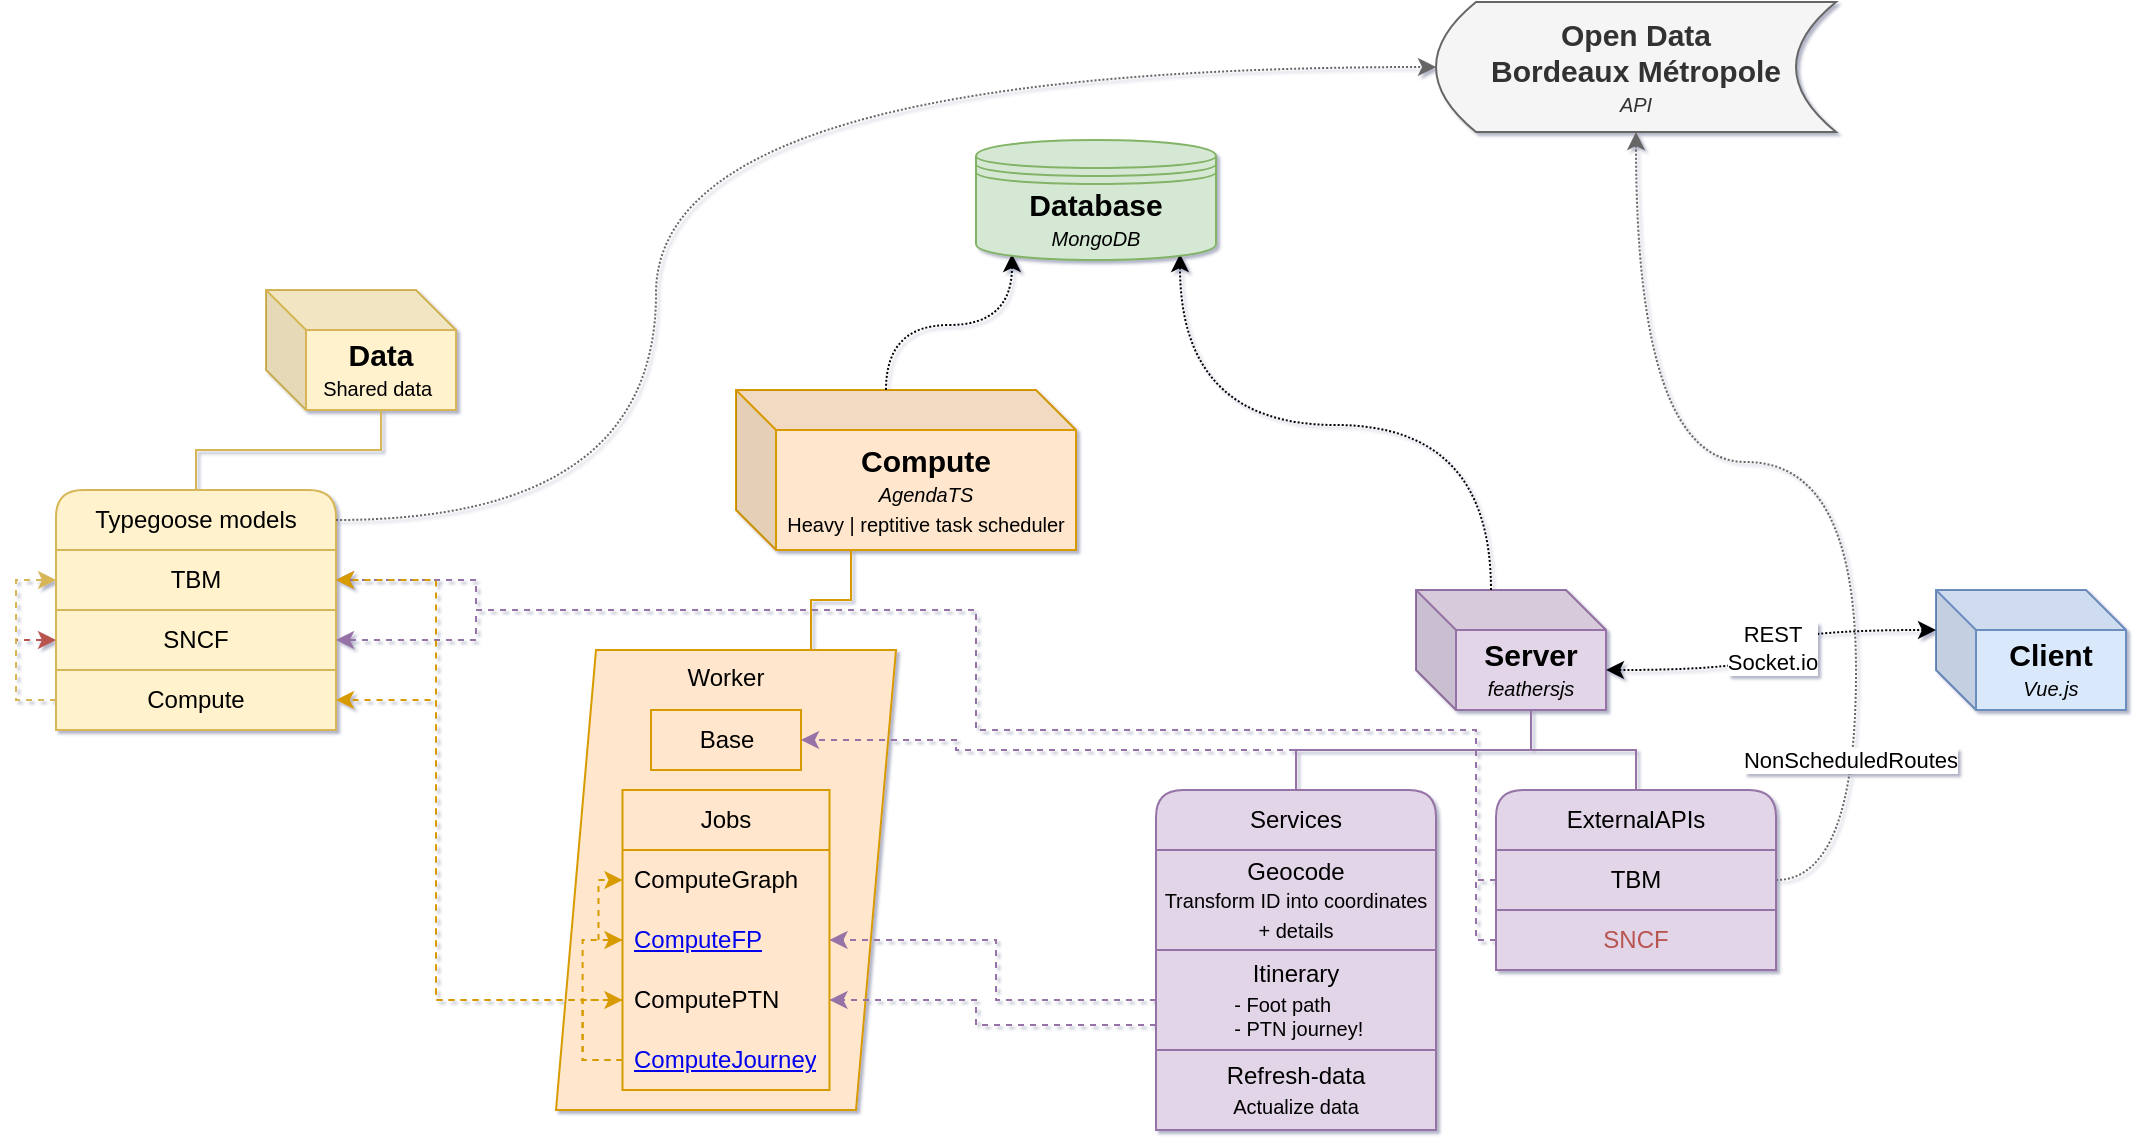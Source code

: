 <mxfile version="24.0.1" type="device" pages="2">
  <diagram name="Functionnal overview" id="2YBvvXClWsGukQMizWep">
    <mxGraphModel dx="1434" dy="762" grid="1" gridSize="10" guides="1" tooltips="1" connect="1" arrows="1" fold="1" page="1" pageScale="1" pageWidth="1169" pageHeight="827" math="1" shadow="1">
      <root>
        <mxCell id="0" />
        <mxCell id="1" parent="0" />
        <mxCell id="46zD2plW6vGTfu_QNHGa-10" style="edgeStyle=orthogonalEdgeStyle;rounded=0;orthogonalLoop=1;jettySize=auto;html=1;exitX=0;exitY=0;exitDx=57.5;exitDy=60;exitPerimeter=0;entryX=0.5;entryY=0;entryDx=0;entryDy=0;endArrow=none;endFill=0;fillColor=#fff2cc;strokeColor=#d6b656;" parent="1" source="46zD2plW6vGTfu_QNHGa-1" target="46zD2plW6vGTfu_QNHGa-12" edge="1">
          <mxGeometry relative="1" as="geometry">
            <mxPoint x="105" y="255" as="targetPoint" />
          </mxGeometry>
        </mxCell>
        <mxCell id="46zD2plW6vGTfu_QNHGa-1" value="&lt;b&gt;&lt;font style=&quot;font-size: 15px;&quot;&gt;Data&lt;/font&gt;&lt;/b&gt;&lt;br&gt;&lt;font style=&quot;font-size: 10px;&quot;&gt;Shared data&lt;/font&gt;&amp;nbsp;" style="shape=cube;whiteSpace=wrap;html=1;boundedLbl=1;backgroundOutline=1;darkOpacity=0.05;darkOpacity2=0.1;fillColor=#fff2cc;strokeColor=#d6b656;" parent="1" vertex="1">
          <mxGeometry x="135" y="155" width="95" height="60" as="geometry" />
        </mxCell>
        <mxCell id="46zD2plW6vGTfu_QNHGa-35" style="edgeStyle=orthogonalEdgeStyle;rounded=0;orthogonalLoop=1;jettySize=auto;html=1;exitX=0;exitY=0;exitDx=57.5;exitDy=60;exitPerimeter=0;entryX=0.75;entryY=0;entryDx=0;entryDy=0;endArrow=none;endFill=0;fillColor=#ffe6cc;strokeColor=#d79b00;" parent="1" source="46zD2plW6vGTfu_QNHGa-5" target="46zD2plW6vGTfu_QNHGa-37" edge="1">
          <mxGeometry relative="1" as="geometry">
            <mxPoint x="411.85" y="325.34" as="targetPoint" />
          </mxGeometry>
        </mxCell>
        <mxCell id="46zD2plW6vGTfu_QNHGa-5" value="&lt;font style=&quot;font-size: 15px;&quot;&gt;&lt;b&gt;Compute&lt;/b&gt;&lt;br&gt;&lt;/font&gt;&lt;font style=&quot;font-size: 10px;&quot;&gt;&lt;i&gt;AgendaTS&lt;/i&gt;&lt;br&gt;Heavy | reptitive task scheduler&lt;br&gt;&lt;/font&gt;" style="shape=cube;whiteSpace=wrap;html=1;boundedLbl=1;backgroundOutline=1;darkOpacity=0.05;darkOpacity2=0.1;fillColor=#ffe6cc;strokeColor=#d79b00;" parent="1" vertex="1">
          <mxGeometry x="370" y="205" width="170" height="80" as="geometry" />
        </mxCell>
        <mxCell id="46zD2plW6vGTfu_QNHGa-65" style="edgeStyle=orthogonalEdgeStyle;rounded=0;orthogonalLoop=1;jettySize=auto;html=1;exitX=0;exitY=0;exitDx=57.5;exitDy=60;exitPerimeter=0;entryX=0.5;entryY=0;entryDx=0;entryDy=0;endArrow=none;endFill=0;fillColor=#e1d5e7;strokeColor=#9673a6;" parent="1" source="46zD2plW6vGTfu_QNHGa-6" target="46zD2plW6vGTfu_QNHGa-61" edge="1">
          <mxGeometry relative="1" as="geometry" />
        </mxCell>
        <mxCell id="46zD2plW6vGTfu_QNHGa-6" value="&lt;font style=&quot;font-size: 15px;&quot;&gt;&lt;b&gt;Server&lt;/b&gt;&lt;br&gt;&lt;/font&gt;&lt;i&gt;&lt;font style=&quot;font-size: 10px;&quot;&gt;feathersjs&lt;/font&gt;&lt;/i&gt;" style="shape=cube;whiteSpace=wrap;html=1;boundedLbl=1;backgroundOutline=1;darkOpacity=0.05;darkOpacity2=0.1;fillColor=#e1d5e7;strokeColor=#9673a6;" parent="1" vertex="1">
          <mxGeometry x="710" y="305" width="95" height="60" as="geometry" />
        </mxCell>
        <mxCell id="46zD2plW6vGTfu_QNHGa-7" value="&lt;font style=&quot;font-size: 15px;&quot;&gt;&lt;b&gt;Client&lt;/b&gt;&lt;br&gt;&lt;/font&gt;&lt;i&gt;&lt;font style=&quot;font-size: 10px;&quot;&gt;Vue.js&lt;/font&gt;&lt;/i&gt;" style="shape=cube;whiteSpace=wrap;html=1;boundedLbl=1;backgroundOutline=1;darkOpacity=0.05;darkOpacity2=0.1;fillColor=#dae8fc;strokeColor=#6c8ebf;" parent="1" vertex="1">
          <mxGeometry x="970" y="305" width="95" height="60" as="geometry" />
        </mxCell>
        <mxCell id="46zD2plW6vGTfu_QNHGa-12" value="Typegoose models" style="swimlane;fontStyle=0;childLayout=stackLayout;horizontal=1;startSize=30;horizontalStack=0;resizeParent=1;resizeParentMax=0;resizeLast=0;collapsible=1;marginBottom=0;whiteSpace=wrap;html=1;rounded=1;fillColor=#fff2cc;strokeColor=#d6b656;" parent="1" vertex="1">
          <mxGeometry x="30" y="255" width="140" height="120" as="geometry">
            <mxRectangle x="20" y="110" width="140" height="30" as="alternateBounds" />
          </mxGeometry>
        </mxCell>
        <mxCell id="46zD2plW6vGTfu_QNHGa-13" value="TBM" style="text;strokeColor=#d6b656;fillColor=#fff2cc;align=center;verticalAlign=middle;spacingLeft=4;spacingRight=4;overflow=hidden;points=[[0,0.5],[1,0.5]];portConstraint=eastwest;rotatable=0;whiteSpace=wrap;html=1;rounded=0;" parent="46zD2plW6vGTfu_QNHGa-12" vertex="1">
          <mxGeometry y="30" width="140" height="30" as="geometry" />
        </mxCell>
        <mxCell id="46zD2plW6vGTfu_QNHGa-14" value="SNCF" style="text;strokeColor=#d6b656;fillColor=#fff2cc;align=center;verticalAlign=middle;spacingLeft=4;spacingRight=4;overflow=hidden;points=[[0,0.5],[1,0.5]];portConstraint=eastwest;rotatable=0;whiteSpace=wrap;html=1;rounded=0;" parent="46zD2plW6vGTfu_QNHGa-12" vertex="1">
          <mxGeometry y="60" width="140" height="30" as="geometry" />
        </mxCell>
        <mxCell id="FIpBf7OPthsoOYok72RI-1" style="edgeStyle=orthogonalEdgeStyle;rounded=0;orthogonalLoop=1;jettySize=auto;html=1;exitX=0;exitY=0.5;exitDx=0;exitDy=0;entryX=0;entryY=0.5;entryDx=0;entryDy=0;fillColor=#f8cecc;strokeColor=#b85450;dashed=1;" parent="46zD2plW6vGTfu_QNHGa-12" source="46zD2plW6vGTfu_QNHGa-44" target="46zD2plW6vGTfu_QNHGa-14" edge="1">
          <mxGeometry relative="1" as="geometry">
            <Array as="points">
              <mxPoint x="-20" y="105" />
              <mxPoint x="-20" y="75" />
            </Array>
          </mxGeometry>
        </mxCell>
        <mxCell id="FIpBf7OPthsoOYok72RI-2" style="edgeStyle=orthogonalEdgeStyle;rounded=0;orthogonalLoop=1;jettySize=auto;html=1;exitX=0;exitY=0.5;exitDx=0;exitDy=0;entryX=0;entryY=0.5;entryDx=0;entryDy=0;dashed=1;fillColor=#fff2cc;strokeColor=#d6b656;" parent="46zD2plW6vGTfu_QNHGa-12" source="46zD2plW6vGTfu_QNHGa-44" target="46zD2plW6vGTfu_QNHGa-13" edge="1">
          <mxGeometry relative="1" as="geometry" />
        </mxCell>
        <mxCell id="46zD2plW6vGTfu_QNHGa-44" value="Compute" style="text;strokeColor=#d6b656;fillColor=#fff2cc;align=center;verticalAlign=middle;spacingLeft=4;spacingRight=4;overflow=hidden;points=[[0,0.5],[1,0.5]];portConstraint=eastwest;rotatable=0;whiteSpace=wrap;html=1;rounded=0;" parent="46zD2plW6vGTfu_QNHGa-12" vertex="1">
          <mxGeometry y="90" width="140" height="30" as="geometry" />
        </mxCell>
        <mxCell id="46zD2plW6vGTfu_QNHGa-19" style="edgeStyle=orthogonalEdgeStyle;rounded=0;orthogonalLoop=1;jettySize=auto;html=1;exitX=0;exitY=0;exitDx=0;exitDy=20;exitPerimeter=0;entryX=0;entryY=0;entryDx=95;entryDy=40;entryPerimeter=0;startArrow=classic;startFill=1;dashed=1;dashPattern=1 1;curved=1;" parent="1" source="46zD2plW6vGTfu_QNHGa-7" target="46zD2plW6vGTfu_QNHGa-6" edge="1">
          <mxGeometry relative="1" as="geometry" />
        </mxCell>
        <mxCell id="46zD2plW6vGTfu_QNHGa-21" value="REST&lt;br&gt;Socket.io" style="edgeLabel;html=1;align=center;verticalAlign=middle;resizable=0;points=[];fillOpacity=100;noLabel=0;" parent="46zD2plW6vGTfu_QNHGa-19" vertex="1" connectable="0">
          <mxGeometry x="-0.032" relative="1" as="geometry">
            <mxPoint y="2" as="offset" />
          </mxGeometry>
        </mxCell>
        <mxCell id="46zD2plW6vGTfu_QNHGa-40" value="" style="group" parent="1" vertex="1" connectable="0">
          <mxGeometry x="290" y="335" width="160" height="240" as="geometry" />
        </mxCell>
        <mxCell id="46zD2plW6vGTfu_QNHGa-37" value="Worker" style="shape=parallelogram;perimeter=parallelogramPerimeter;whiteSpace=wrap;html=1;fixedSize=1;verticalAlign=top;fillColor=#ffe6cc;strokeColor=#d79b00;" parent="46zD2plW6vGTfu_QNHGa-40" vertex="1">
          <mxGeometry x="-10" width="170" height="230" as="geometry" />
        </mxCell>
        <mxCell id="46zD2plW6vGTfu_QNHGa-22" value="Base" style="rounded=0;whiteSpace=wrap;html=1;fillColor=#ffe6cc;strokeColor=#d79b00;" parent="46zD2plW6vGTfu_QNHGa-40" vertex="1">
          <mxGeometry x="37.5" y="30" width="75" height="30" as="geometry" />
        </mxCell>
        <mxCell id="46zD2plW6vGTfu_QNHGa-26" value="Jobs" style="swimlane;fontStyle=0;childLayout=stackLayout;horizontal=1;startSize=30;horizontalStack=0;resizeParent=1;resizeParentMax=0;resizeLast=0;collapsible=1;marginBottom=0;whiteSpace=wrap;html=1;fillColor=#ffe6cc;strokeColor=#d79b00;" parent="46zD2plW6vGTfu_QNHGa-40" vertex="1">
          <mxGeometry x="23.25" y="70" width="103.5" height="150" as="geometry" />
        </mxCell>
        <mxCell id="MAVBR0wgXovAXx-NMAVN-1" value="ComputeGraph" style="text;strokeColor=none;fillColor=none;align=left;verticalAlign=middle;spacingLeft=4;spacingRight=4;overflow=hidden;points=[[0,0.5],[1,0.5]];portConstraint=eastwest;rotatable=0;whiteSpace=wrap;html=1;" parent="46zD2plW6vGTfu_QNHGa-26" vertex="1">
          <mxGeometry y="30" width="103.5" height="30" as="geometry" />
        </mxCell>
        <mxCell id="MAVBR0wgXovAXx-NMAVN-4" style="edgeStyle=orthogonalEdgeStyle;rounded=0;orthogonalLoop=1;jettySize=auto;html=1;exitX=0;exitY=0.5;exitDx=0;exitDy=0;dashed=1;fillColor=#ffe6cc;strokeColor=#d79b00;" parent="46zD2plW6vGTfu_QNHGa-26" source="46zD2plW6vGTfu_QNHGa-53" target="MAVBR0wgXovAXx-NMAVN-1" edge="1">
          <mxGeometry relative="1" as="geometry">
            <Array as="points">
              <mxPoint x="-12" y="75" />
              <mxPoint x="-12" y="45" />
            </Array>
          </mxGeometry>
        </mxCell>
        <mxCell id="46zD2plW6vGTfu_QNHGa-53" value="&lt;a href=&quot;data:page/id,O9cBC4W1JLo7c5aj3JH5&quot;&gt;ComputeFP&lt;/a&gt;" style="text;strokeColor=none;fillColor=none;align=left;verticalAlign=middle;spacingLeft=4;spacingRight=4;overflow=hidden;points=[[0,0.5],[1,0.5]];portConstraint=eastwest;rotatable=0;whiteSpace=wrap;html=1;" parent="46zD2plW6vGTfu_QNHGa-26" vertex="1">
          <mxGeometry y="60" width="103.5" height="30" as="geometry" />
        </mxCell>
        <mxCell id="46zD2plW6vGTfu_QNHGa-27" value="ComputePTN" style="text;strokeColor=none;fillColor=none;align=left;verticalAlign=middle;spacingLeft=4;spacingRight=4;overflow=hidden;points=[[0,0.5],[1,0.5]];portConstraint=eastwest;rotatable=0;whiteSpace=wrap;html=1;" parent="46zD2plW6vGTfu_QNHGa-26" vertex="1">
          <mxGeometry y="90" width="103.5" height="30" as="geometry" />
        </mxCell>
        <mxCell id="8HIQXFcYRMuegbu0OFg0-1" style="edgeStyle=orthogonalEdgeStyle;rounded=0;orthogonalLoop=1;jettySize=auto;html=1;exitX=0;exitY=0.5;exitDx=0;exitDy=0;entryX=0;entryY=0.5;entryDx=0;entryDy=0;dashed=1;fillColor=#ffe6cc;strokeColor=#d79b00;" parent="46zD2plW6vGTfu_QNHGa-26" source="MAVBR0wgXovAXx-NMAVN-2" target="46zD2plW6vGTfu_QNHGa-53" edge="1">
          <mxGeometry relative="1" as="geometry">
            <mxPoint x="-43.25" y="75" as="targetPoint" />
          </mxGeometry>
        </mxCell>
        <mxCell id="8HIQXFcYRMuegbu0OFg0-2" style="edgeStyle=orthogonalEdgeStyle;rounded=0;orthogonalLoop=1;jettySize=auto;html=1;exitX=0;exitY=0.5;exitDx=0;exitDy=0;dashed=1;fillColor=#ffe6cc;strokeColor=#d79b00;" parent="46zD2plW6vGTfu_QNHGa-26" source="MAVBR0wgXovAXx-NMAVN-2" target="46zD2plW6vGTfu_QNHGa-27" edge="1">
          <mxGeometry relative="1" as="geometry" />
        </mxCell>
        <mxCell id="MAVBR0wgXovAXx-NMAVN-2" value="&lt;a href=&quot;data:page/id,O9cBC4W1JLo7c5aj3JH5&quot;&gt;ComputeJourney&lt;/a&gt;" style="text;strokeColor=none;fillColor=none;align=left;verticalAlign=middle;spacingLeft=4;spacingRight=4;overflow=hidden;points=[[0,0.5],[1,0.5]];portConstraint=eastwest;rotatable=0;whiteSpace=wrap;html=1;" parent="46zD2plW6vGTfu_QNHGa-26" vertex="1">
          <mxGeometry y="120" width="103.5" height="30" as="geometry" />
        </mxCell>
        <mxCell id="46zD2plW6vGTfu_QNHGa-41" value="Services" style="swimlane;fontStyle=0;childLayout=stackLayout;horizontal=1;startSize=30;horizontalStack=0;resizeParent=1;resizeParentMax=0;resizeLast=0;collapsible=1;marginBottom=0;whiteSpace=wrap;html=1;rounded=1;strokeColor=#9673a6;fillColor=#e1d5e7;" parent="1" vertex="1">
          <mxGeometry x="580" y="405" width="140" height="170" as="geometry">
            <mxRectangle x="20" y="110" width="140" height="30" as="alternateBounds" />
          </mxGeometry>
        </mxCell>
        <mxCell id="46zD2plW6vGTfu_QNHGa-49" value="Geocode&lt;br&gt;&lt;font style=&quot;font-size: 10px;&quot;&gt;Transform ID into coordinates + details&lt;/font&gt;" style="rounded=0;whiteSpace=wrap;html=1;fillColor=#e1d5e7;strokeColor=#9673a6;" parent="46zD2plW6vGTfu_QNHGa-41" vertex="1">
          <mxGeometry y="30" width="140" height="50" as="geometry" />
        </mxCell>
        <mxCell id="46zD2plW6vGTfu_QNHGa-50" value="Itinerary&lt;br&gt;&lt;div style=&quot;text-align: left;&quot;&gt;&lt;span style=&quot;background-color: initial; font-size: 10px;&quot;&gt;&amp;nbsp;- Foot path&lt;/span&gt;&lt;/div&gt;&lt;span style=&quot;background-color: initial; font-size: 10px;&quot;&gt;&lt;div style=&quot;text-align: left;&quot;&gt;&lt;span style=&quot;background-color: initial;&quot;&gt;&amp;nbsp;- PTN journey!&lt;/span&gt;&lt;/div&gt;&lt;/span&gt;" style="rounded=0;whiteSpace=wrap;html=1;align=center;fillColor=#e1d5e7;strokeColor=#9673a6;" parent="46zD2plW6vGTfu_QNHGa-41" vertex="1">
          <mxGeometry y="80" width="140" height="50" as="geometry" />
        </mxCell>
        <mxCell id="46zD2plW6vGTfu_QNHGa-51" value="Refresh-data&lt;br&gt;&lt;font style=&quot;font-size: 10px;&quot;&gt;Actualize data&lt;/font&gt;" style="rounded=0;whiteSpace=wrap;html=1;strokeColor=#9673a6;fillColor=#e1d5e7;" parent="46zD2plW6vGTfu_QNHGa-41" vertex="1">
          <mxGeometry y="130" width="140" height="40" as="geometry" />
        </mxCell>
        <mxCell id="46zD2plW6vGTfu_QNHGa-45" style="edgeStyle=orthogonalEdgeStyle;rounded=0;orthogonalLoop=1;jettySize=auto;html=1;exitX=0;exitY=0.5;exitDx=0;exitDy=0;dashed=1;entryX=1;entryY=0.5;entryDx=0;entryDy=0;fillColor=#ffe6cc;strokeColor=#d79b00;" parent="1" source="46zD2plW6vGTfu_QNHGa-27" target="46zD2plW6vGTfu_QNHGa-44" edge="1">
          <mxGeometry relative="1" as="geometry">
            <mxPoint x="140" y="445" as="targetPoint" />
            <Array as="points">
              <mxPoint x="220" y="510" />
              <mxPoint x="220" y="360" />
            </Array>
          </mxGeometry>
        </mxCell>
        <mxCell id="46zD2plW6vGTfu_QNHGa-46" style="edgeStyle=orthogonalEdgeStyle;rounded=0;orthogonalLoop=1;jettySize=auto;html=1;entryX=0.5;entryY=0;entryDx=0;entryDy=0;endArrow=none;endFill=0;exitX=0;exitY=0;exitDx=57.5;exitDy=60;exitPerimeter=0;fillColor=#e1d5e7;strokeColor=#9673a6;" parent="1" source="46zD2plW6vGTfu_QNHGa-6" target="46zD2plW6vGTfu_QNHGa-41" edge="1">
          <mxGeometry relative="1" as="geometry">
            <mxPoint x="690" y="375" as="sourcePoint" />
            <mxPoint x="517" y="365" as="targetPoint" />
          </mxGeometry>
        </mxCell>
        <mxCell id="46zD2plW6vGTfu_QNHGa-54" style="edgeStyle=orthogonalEdgeStyle;rounded=0;orthogonalLoop=1;jettySize=auto;html=1;exitX=0;exitY=0.75;exitDx=0;exitDy=0;entryX=1;entryY=0.5;entryDx=0;entryDy=0;dashed=1;fillColor=#e1d5e7;strokeColor=#9673a6;" parent="1" source="46zD2plW6vGTfu_QNHGa-50" target="46zD2plW6vGTfu_QNHGa-27" edge="1">
          <mxGeometry relative="1" as="geometry">
            <mxPoint x="448" y="470" as="targetPoint" />
            <Array as="points">
              <mxPoint x="490" y="522" />
              <mxPoint x="490" y="510" />
            </Array>
          </mxGeometry>
        </mxCell>
        <mxCell id="46zD2plW6vGTfu_QNHGa-57" style="edgeStyle=orthogonalEdgeStyle;rounded=0;orthogonalLoop=1;jettySize=auto;html=1;exitX=0;exitY=0.5;exitDx=0;exitDy=0;entryX=1;entryY=0.5;entryDx=0;entryDy=0;dashed=1;fillColor=#e1d5e7;strokeColor=#9673a6;" parent="1" source="46zD2plW6vGTfu_QNHGa-50" target="46zD2plW6vGTfu_QNHGa-53" edge="1">
          <mxGeometry relative="1" as="geometry">
            <Array as="points">
              <mxPoint x="500" y="510" />
              <mxPoint x="500" y="480" />
            </Array>
          </mxGeometry>
        </mxCell>
        <mxCell id="46zD2plW6vGTfu_QNHGa-59" style="edgeStyle=orthogonalEdgeStyle;rounded=0;orthogonalLoop=1;jettySize=auto;html=1;exitX=0;exitY=0;exitDx=75;exitDy=0;exitPerimeter=0;entryX=0.15;entryY=0.95;entryDx=0;entryDy=0;entryPerimeter=0;curved=1;dashed=1;dashPattern=1 1;" parent="1" source="46zD2plW6vGTfu_QNHGa-5" target="DyOlIRltnbjWOCQdF4GZ-1" edge="1">
          <mxGeometry relative="1" as="geometry">
            <mxPoint x="509.5" y="140.65" as="targetPoint" />
          </mxGeometry>
        </mxCell>
        <mxCell id="46zD2plW6vGTfu_QNHGa-60" style="edgeStyle=orthogonalEdgeStyle;rounded=0;orthogonalLoop=1;jettySize=auto;html=1;exitX=0;exitY=0;exitDx=37.5;exitDy=0;exitPerimeter=0;entryX=0.85;entryY=0.95;entryDx=0;entryDy=0;entryPerimeter=0;curved=1;dashed=1;dashPattern=1 1;" parent="1" source="46zD2plW6vGTfu_QNHGa-6" target="DyOlIRltnbjWOCQdF4GZ-1" edge="1">
          <mxGeometry relative="1" as="geometry">
            <mxPoint x="580.5" y="140.65" as="targetPoint" />
          </mxGeometry>
        </mxCell>
        <mxCell id="7KLnvTdlO-1O_1sfVOku-3" style="edgeStyle=orthogonalEdgeStyle;rounded=0;orthogonalLoop=1;jettySize=auto;html=1;exitX=1;exitY=0.5;exitDx=0;exitDy=0;entryX=0.5;entryY=1;entryDx=0;entryDy=0;curved=1;dashed=1;dashPattern=1 1;fillColor=#f5f5f5;strokeColor=#666666;" parent="1" source="46zD2plW6vGTfu_QNHGa-61" target="DyOlIRltnbjWOCQdF4GZ-2" edge="1">
          <mxGeometry relative="1" as="geometry">
            <Array as="points">
              <mxPoint x="930" y="450" />
              <mxPoint x="930" y="241" />
              <mxPoint x="820" y="241" />
            </Array>
          </mxGeometry>
        </mxCell>
        <mxCell id="eJvI7wOqwt-m0UnPSUXb-5" value="NonScheduledRoutes" style="edgeLabel;html=1;align=center;verticalAlign=middle;resizable=0;points=[];rotation=0;" vertex="1" connectable="0" parent="7KLnvTdlO-1O_1sfVOku-3">
          <mxGeometry x="-0.668" y="3" relative="1" as="geometry">
            <mxPoint y="-13" as="offset" />
          </mxGeometry>
        </mxCell>
        <mxCell id="46zD2plW6vGTfu_QNHGa-61" value="ExternalAPIs" style="swimlane;fontStyle=0;childLayout=stackLayout;horizontal=1;startSize=30;horizontalStack=0;resizeParent=1;resizeParentMax=0;resizeLast=0;collapsible=1;marginBottom=0;whiteSpace=wrap;html=1;rounded=1;strokeColor=#9673a6;fillColor=#e1d5e7;" parent="1" vertex="1">
          <mxGeometry x="750" y="405" width="140" height="90" as="geometry">
            <mxRectangle x="20" y="110" width="140" height="30" as="alternateBounds" />
          </mxGeometry>
        </mxCell>
        <mxCell id="46zD2plW6vGTfu_QNHGa-62" value="TBM" style="rounded=0;whiteSpace=wrap;html=1;fillColor=#e1d5e7;strokeColor=#9673a6;" parent="46zD2plW6vGTfu_QNHGa-61" vertex="1">
          <mxGeometry y="30" width="140" height="30" as="geometry" />
        </mxCell>
        <mxCell id="46zD2plW6vGTfu_QNHGa-63" value="SNCF" style="rounded=0;whiteSpace=wrap;html=1;fillColor=#e1d5e7;strokeColor=#9673a6;fontColor=#B85450;" parent="46zD2plW6vGTfu_QNHGa-61" vertex="1">
          <mxGeometry y="60" width="140" height="30" as="geometry" />
        </mxCell>
        <mxCell id="46zD2plW6vGTfu_QNHGa-66" style="edgeStyle=orthogonalEdgeStyle;rounded=0;orthogonalLoop=1;jettySize=auto;html=1;exitX=0;exitY=0.5;exitDx=0;exitDy=0;entryX=1;entryY=0.5;entryDx=0;entryDy=0;dashed=1;fillColor=#e1d5e7;strokeColor=#9673a6;" parent="1" source="46zD2plW6vGTfu_QNHGa-62" target="46zD2plW6vGTfu_QNHGa-13" edge="1">
          <mxGeometry relative="1" as="geometry">
            <mxPoint x="180" y="325" as="targetPoint" />
            <Array as="points">
              <mxPoint x="740" y="450" />
              <mxPoint x="740" y="375" />
              <mxPoint x="490" y="375" />
              <mxPoint x="490" y="315" />
              <mxPoint x="240" y="315" />
              <mxPoint x="240" y="300" />
            </Array>
          </mxGeometry>
        </mxCell>
        <mxCell id="46zD2plW6vGTfu_QNHGa-67" style="edgeStyle=orthogonalEdgeStyle;rounded=0;orthogonalLoop=1;jettySize=auto;html=1;exitX=0;exitY=0.5;exitDx=0;exitDy=0;entryX=1;entryY=0.5;entryDx=0;entryDy=0;dashed=1;fillColor=#e1d5e7;strokeColor=#9673a6;" parent="1" source="46zD2plW6vGTfu_QNHGa-63" target="46zD2plW6vGTfu_QNHGa-14" edge="1">
          <mxGeometry relative="1" as="geometry">
            <Array as="points">
              <mxPoint x="740" y="480" />
              <mxPoint x="740" y="375" />
              <mxPoint x="490" y="375" />
              <mxPoint x="490" y="315" />
              <mxPoint x="240" y="315" />
              <mxPoint x="240" y="330" />
            </Array>
          </mxGeometry>
        </mxCell>
        <mxCell id="DyOlIRltnbjWOCQdF4GZ-1" value="&lt;b style=&quot;border-color: var(--border-color); font-size: 15px;&quot;&gt;Database&lt;/b&gt;&lt;br style=&quot;border-color: var(--border-color);&quot;&gt;&lt;i style=&quot;border-color: var(--border-color);&quot;&gt;&lt;font style=&quot;border-color: var(--border-color); font-size: 10px;&quot;&gt;MongoDB&lt;/font&gt;&lt;/i&gt;" style="shape=datastore;whiteSpace=wrap;html=1;fillColor=#d5e8d4;strokeColor=#82b366;" parent="1" vertex="1">
          <mxGeometry x="490" y="80" width="120" height="60" as="geometry" />
        </mxCell>
        <mxCell id="DyOlIRltnbjWOCQdF4GZ-2" value="&lt;b style=&quot;font-size: 15px;&quot;&gt;Open Data&lt;/b&gt;&lt;br&gt;&lt;b style=&quot;font-size: 15px;&quot;&gt;Bordeaux Métropole&lt;/b&gt;&lt;br&gt;&lt;i style=&quot;&quot;&gt;&lt;font style=&quot;font-size: 10px;&quot;&gt;API&lt;/font&gt;&lt;/i&gt;" style="shape=dataStorage;whiteSpace=wrap;html=1;fixedSize=1;fillColor=#f5f5f5;fontColor=#333333;strokeColor=#666666;" parent="1" vertex="1">
          <mxGeometry x="720" y="11" width="200" height="65" as="geometry" />
        </mxCell>
        <mxCell id="eJvI7wOqwt-m0UnPSUXb-1" style="edgeStyle=orthogonalEdgeStyle;rounded=0;orthogonalLoop=1;jettySize=auto;html=1;exitX=0;exitY=0;exitDx=57.5;exitDy=60;exitPerimeter=0;entryX=1;entryY=0.5;entryDx=0;entryDy=0;dashed=1;fillColor=#e1d5e7;strokeColor=#9673a6;" edge="1" parent="1" source="46zD2plW6vGTfu_QNHGa-6" target="46zD2plW6vGTfu_QNHGa-22">
          <mxGeometry relative="1" as="geometry">
            <Array as="points">
              <mxPoint x="767" y="385" />
              <mxPoint x="480" y="385" />
              <mxPoint x="480" y="380" />
            </Array>
          </mxGeometry>
        </mxCell>
        <mxCell id="eJvI7wOqwt-m0UnPSUXb-2" style="edgeStyle=orthogonalEdgeStyle;rounded=0;orthogonalLoop=1;jettySize=auto;html=1;exitX=0;exitY=0.5;exitDx=0;exitDy=0;entryX=1;entryY=0.5;entryDx=0;entryDy=0;dashed=1;fillColor=#ffe6cc;strokeColor=#d79b00;" edge="1" parent="1" source="46zD2plW6vGTfu_QNHGa-27" target="46zD2plW6vGTfu_QNHGa-13">
          <mxGeometry relative="1" as="geometry">
            <Array as="points">
              <mxPoint x="220" y="510" />
              <mxPoint x="220" y="300" />
            </Array>
          </mxGeometry>
        </mxCell>
        <mxCell id="eJvI7wOqwt-m0UnPSUXb-4" style="edgeStyle=orthogonalEdgeStyle;rounded=0;orthogonalLoop=1;jettySize=auto;html=1;exitX=1;exitY=0.125;exitDx=0;exitDy=0;entryX=0;entryY=0.5;entryDx=0;entryDy=0;curved=1;dashed=1;dashPattern=1 1;fillColor=#f5f5f5;strokeColor=#666666;exitPerimeter=0;" edge="1" parent="1" source="46zD2plW6vGTfu_QNHGa-12" target="DyOlIRltnbjWOCQdF4GZ-2">
          <mxGeometry relative="1" as="geometry">
            <Array as="points">
              <mxPoint x="330" y="270" />
              <mxPoint x="330" y="44" />
            </Array>
          </mxGeometry>
        </mxCell>
      </root>
    </mxGraphModel>
  </diagram>
  <diagram id="O9cBC4W1JLo7c5aj3JH5" name="Process">
    <mxGraphModel dx="1434" dy="762" grid="1" gridSize="10" guides="1" tooltips="1" connect="1" arrows="1" fold="1" page="1" pageScale="1" pageWidth="1169" pageHeight="827" math="1" shadow="0">
      <root>
        <mxCell id="0" />
        <mxCell id="1" parent="0" />
        <mxCell id="CTD6FowvsuguYfGhmPLy-2" value="&lt;b&gt;&lt;font style=&quot;font-size: 15px;&quot;&gt;Journey computing&lt;/font&gt;&lt;/b&gt;" style="swimlane;fontStyle=0;childLayout=stackLayout;horizontal=1;startSize=30;horizontalStack=0;resizeParent=1;resizeParentMax=0;resizeLast=0;collapsible=1;marginBottom=0;whiteSpace=wrap;html=1;fillColor=#ffe6cc;strokeColor=#d79b00;" parent="1" vertex="1">
          <mxGeometry x="441" y="40" width="280" height="290" as="geometry">
            <mxRectangle x="40" y="40" width="180" height="30" as="alternateBounds" />
          </mxGeometry>
        </mxCell>
        <mxCell id="CTD6FowvsuguYfGhmPLy-6" value="&lt;b&gt;0. Available&lt;br&gt;&lt;/b&gt;\(G\) : pedestral graph + PTN graph projected on&lt;br&gt;\(D\) : realtime PTN schedules&lt;br&gt;Start point \(PS\),&amp;nbsp;target point \(PT\)" style="text;strokeColor=#d79b00;fillColor=#ffe6cc;align=left;verticalAlign=middle;spacingLeft=4;spacingRight=4;overflow=hidden;points=[[0,0.5],[1,0.5]];portConstraint=eastwest;rotatable=0;whiteSpace=wrap;html=1;" parent="CTD6FowvsuguYfGhmPLy-2" vertex="1">
          <mxGeometry y="30" width="280" height="70" as="geometry" />
        </mxCell>
        <mxCell id="CTD6FowvsuguYfGhmPLy-3" value="&lt;b&gt;1. Add \(PS\) and \(PT\) to \(G\)&lt;/b&gt;&lt;br&gt;Approach &amp;amp; refresh points \(PS\), \(PT\) : \(APS\), \(APT\) to new graph \(G&#39;\)" style="text;strokeColor=#d79b00;fillColor=#ffe6cc;align=left;verticalAlign=middle;spacingLeft=4;spacingRight=4;overflow=hidden;points=[[0,0.5],[1,0.5]];portConstraint=eastwest;rotatable=0;whiteSpace=wrap;html=1;" parent="CTD6FowvsuguYfGhmPLy-2" vertex="1">
          <mxGeometry y="100" width="280" height="50" as="geometry" />
        </mxCell>
        <mxCell id="CTD6FowvsuguYfGhmPLy-4" value="&lt;b&gt;2. Compute foot paths from \(APS\) and \(APT\)&lt;br&gt;&lt;/b&gt;To all other vertices of \(G&#39;\)&lt;b&gt;&lt;br&gt;&lt;/b&gt;" style="text;strokeColor=#d79b00;fillColor=#ffe6cc;align=left;verticalAlign=middle;spacingLeft=4;spacingRight=4;overflow=hidden;points=[[0,0.5],[1,0.5]];portConstraint=eastwest;rotatable=0;whiteSpace=wrap;html=1;" parent="CTD6FowvsuguYfGhmPLy-2" vertex="1">
          <mxGeometry y="150" width="280" height="40" as="geometry" />
        </mxCell>
        <mxCell id="8igXBNRaI2ep3soB3__n-1" value="&lt;b&gt;3. Compute journey from \(APS\) and \(APT\)&lt;br&gt;&lt;/b&gt;Thanks to RAPTOR using \(G&#39;\), \(D\), \(APS\) and \(APT\)" style="text;strokeColor=#d79b00;fillColor=#ffe6cc;align=left;verticalAlign=middle;spacingLeft=4;spacingRight=4;overflow=hidden;points=[[0,0.5],[1,0.5]];portConstraint=eastwest;rotatable=0;whiteSpace=wrap;html=1;" parent="CTD6FowvsuguYfGhmPLy-2" vertex="1">
          <mxGeometry y="190" width="280" height="50" as="geometry" />
        </mxCell>
        <mxCell id="rrGGYGV90Vi41DcNfYL_-1" value="&lt;b&gt;4. Populate journey&lt;br&gt;&lt;/b&gt;Using providers (TBM, SNCF...) resources : street names, stop names..." style="text;strokeColor=#d79b00;fillColor=#ffe6cc;align=left;verticalAlign=middle;spacingLeft=4;spacingRight=4;overflow=hidden;points=[[0,0.5],[1,0.5]];portConstraint=eastwest;rotatable=0;whiteSpace=wrap;html=1;" parent="CTD6FowvsuguYfGhmPLy-2" vertex="1">
          <mxGeometry y="240" width="280" height="50" as="geometry" />
        </mxCell>
        <mxCell id="If6pW7fgWKmc_FqLf3u8-1" value="&lt;b&gt;&lt;font style=&quot;font-size: 15px;&quot;&gt;Path (foot) computing&lt;/font&gt;&lt;/b&gt;" style="swimlane;fontStyle=0;childLayout=stackLayout;horizontal=1;startSize=30;horizontalStack=0;resizeParent=1;resizeParentMax=0;resizeLast=0;collapsible=1;marginBottom=0;whiteSpace=wrap;html=1;fillColor=#ffe6cc;strokeColor=#d79b00;" parent="1" vertex="1">
          <mxGeometry x="40" y="40" width="280" height="280" as="geometry">
            <mxRectangle x="40" y="40" width="180" height="30" as="alternateBounds" />
          </mxGeometry>
        </mxCell>
        <mxCell id="If6pW7fgWKmc_FqLf3u8-2" value="&lt;b&gt;0. Available&lt;/b&gt;&lt;br&gt;\(G\) : pedestral graph + PTN graph projected on&lt;br&gt;Start point \(PS \), target point \(PT\)" style="text;strokeColor=#d79b00;fillColor=#ffe6cc;align=left;verticalAlign=middle;spacingLeft=4;spacingRight=4;overflow=hidden;points=[[0,0.5],[1,0.5]];portConstraint=eastwest;rotatable=0;whiteSpace=wrap;html=1;" parent="If6pW7fgWKmc_FqLf3u8-1" vertex="1">
          <mxGeometry y="30" width="280" height="60" as="geometry" />
        </mxCell>
        <mxCell id="If6pW7fgWKmc_FqLf3u8-3" value="&lt;b&gt;1. Approach \(PS\) and \(PT\)&lt;/b&gt;&lt;br&gt;Geographically approach points \(PS\), \(PT\) into \(G\) : \(APS\), \(APT\)" style="text;strokeColor=#d79b00;fillColor=#ffe6cc;align=left;verticalAlign=middle;spacingLeft=4;spacingRight=4;overflow=hidden;points=[[0,0.5],[1,0.5]];portConstraint=eastwest;rotatable=0;whiteSpace=wrap;html=1;" parent="If6pW7fgWKmc_FqLf3u8-1" vertex="1">
          <mxGeometry y="90" width="280" height="50" as="geometry" />
        </mxCell>
        <mxCell id="OgSQEAs4pP28khcuH8qU-1" value="&lt;b&gt;2. Add \(APS\) and \(APT\) to \(G\)&lt;/b&gt;&lt;br&gt;Refresh \(G\) with new points \(APS\), \(APT\) : \(G&#39;\)" style="text;strokeColor=#d79b00;fillColor=#ffe6cc;align=left;verticalAlign=middle;spacingLeft=4;spacingRight=4;overflow=hidden;points=[[0,0.5],[1,0.5]];portConstraint=eastwest;rotatable=0;whiteSpace=wrap;html=1;" parent="If6pW7fgWKmc_FqLf3u8-1" vertex="1">
          <mxGeometry y="140" width="280" height="40" as="geometry" />
        </mxCell>
        <mxCell id="If6pW7fgWKmc_FqLf3u8-4" value="&lt;b&gt;3. Compute foot paths from \(APS\)&lt;br&gt;&lt;/b&gt;Thanks to Dijkstra, to all other vertices of \(G&#39;\), stopping at \(APT\)" style="text;strokeColor=#d79b00;fillColor=#ffe6cc;align=left;verticalAlign=middle;spacingLeft=4;spacingRight=4;overflow=hidden;points=[[0,0.5],[1,0.5]];portConstraint=eastwest;rotatable=0;whiteSpace=wrap;html=1;" parent="If6pW7fgWKmc_FqLf3u8-1" vertex="1">
          <mxGeometry y="180" width="280" height="60" as="geometry" />
        </mxCell>
        <mxCell id="If6pW7fgWKmc_FqLf3u8-5" value="&lt;b&gt;4. Trace back from \(APT\)&lt;font face=&quot;Courier New&quot;&gt;&lt;br&gt;&lt;/font&gt;&lt;/b&gt;To return final path" style="text;strokeColor=#d79b00;fillColor=#ffe6cc;align=left;verticalAlign=middle;spacingLeft=4;spacingRight=4;overflow=hidden;points=[[0,0.5],[1,0.5]];portConstraint=eastwest;rotatable=0;whiteSpace=wrap;html=1;" parent="If6pW7fgWKmc_FqLf3u8-1" vertex="1">
          <mxGeometry y="240" width="280" height="40" as="geometry" />
        </mxCell>
        <mxCell id="6pn487nIwrNJOEZz4V0G-1" style="edgeStyle=orthogonalEdgeStyle;rounded=0;orthogonalLoop=1;jettySize=auto;html=1;exitX=0;exitY=0.5;exitDx=0;exitDy=0;" parent="1" source="CTD6FowvsuguYfGhmPLy-3" target="If6pW7fgWKmc_FqLf3u8-3" edge="1">
          <mxGeometry relative="1" as="geometry" />
        </mxCell>
        <mxCell id="6pn487nIwrNJOEZz4V0G-2" style="edgeStyle=orthogonalEdgeStyle;rounded=0;orthogonalLoop=1;jettySize=auto;html=1;exitX=0;exitY=0.5;exitDx=0;exitDy=0;" parent="1" source="CTD6FowvsuguYfGhmPLy-3" target="OgSQEAs4pP28khcuH8qU-1" edge="1">
          <mxGeometry relative="1" as="geometry" />
        </mxCell>
        <mxCell id="6pn487nIwrNJOEZz4V0G-6" value="Same operation" style="edgeLabel;html=1;align=center;verticalAlign=middle;resizable=0;points=[];" parent="6pn487nIwrNJOEZz4V0G-2" vertex="1" connectable="0">
          <mxGeometry x="-0.551" relative="1" as="geometry">
            <mxPoint x="-25" y="15" as="offset" />
          </mxGeometry>
        </mxCell>
        <mxCell id="6pn487nIwrNJOEZz4V0G-3" style="edgeStyle=orthogonalEdgeStyle;rounded=0;orthogonalLoop=1;jettySize=auto;html=1;exitX=0;exitY=0.5;exitDx=0;exitDy=0;" parent="1" source="CTD6FowvsuguYfGhmPLy-4" target="If6pW7fgWKmc_FqLf3u8-4" edge="1">
          <mxGeometry relative="1" as="geometry" />
        </mxCell>
        <mxCell id="6pn487nIwrNJOEZz4V0G-4" value="Same operation" style="edgeLabel;html=1;align=center;verticalAlign=middle;resizable=0;points=[];" parent="6pn487nIwrNJOEZz4V0G-3" vertex="1" connectable="0">
          <mxGeometry x="-0.064" y="1" relative="1" as="geometry">
            <mxPoint x="-11" y="-1" as="offset" />
          </mxGeometry>
        </mxCell>
      </root>
    </mxGraphModel>
  </diagram>
</mxfile>
